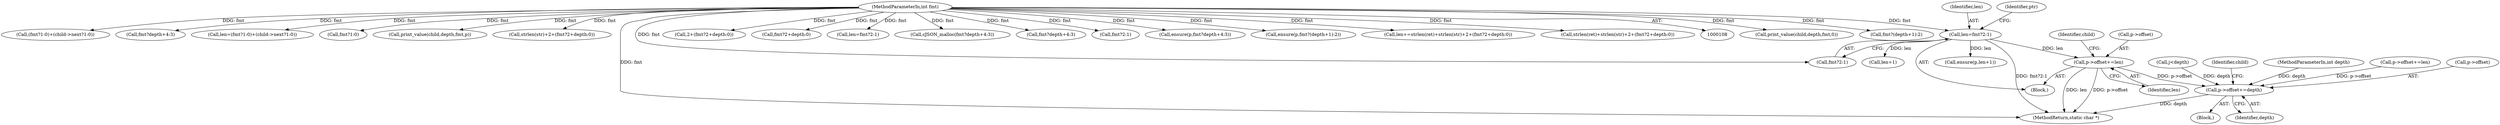 digraph "0_iperf_91f2fa59e8ed80dfbf400add0164ee0e508e412a_42@pointer" {
"1000283" [label="(Call,p->offset+=len)"];
"1000249" [label="(Call,len=fmt?2:1)"];
"1000111" [label="(MethodParameterIn,int fmt)"];
"1000325" [label="(Call,p->offset+=depth)"];
"1000572" [label="(Call,print_value(child,depth,fmt,0))"];
"1000444" [label="(Call,fmt?(depth+1):2)"];
"1000325" [label="(Call,p->offset+=depth)"];
"1000387" [label="(Call,(fmt?1:0)+(child->next?1:0))"];
"1000188" [label="(Call,fmt?depth+4:3)"];
"1000385" [label="(Call,len=(fmt?1:0)+(child->next?1:0))"];
"1000250" [label="(Identifier,len)"];
"1000388" [label="(Call,fmt?1:0)"];
"1000326" [label="(Call,p->offset)"];
"1000287" [label="(Identifier,len)"];
"1000243" [label="(Block,)"];
"1000374" [label="(Call,print_value(child,depth,fmt,p))"];
"1000586" [label="(Call,strlen(str)+2+(fmt?2+depth:0))"];
"1000315" [label="(Call,j<depth)"];
"1000257" [label="(Call,ensure(p,len+1))"];
"1000804" [label="(MethodReturn,static char *)"];
"1000256" [label="(Identifier,ptr)"];
"1000249" [label="(Call,len=fmt?2:1)"];
"1000332" [label="(Identifier,child)"];
"1000284" [label="(Call,p->offset)"];
"1000111" [label="(MethodParameterIn,int fmt)"];
"1000110" [label="(MethodParameterIn,int depth)"];
"1000251" [label="(Call,fmt?2:1)"];
"1000589" [label="(Call,2+(fmt?2+depth:0))"];
"1000289" [label="(Identifier,child)"];
"1000591" [label="(Call,fmt?2+depth:0)"];
"1000300" [label="(Block,)"];
"1000341" [label="(Call,len=fmt?2:1)"];
"1000187" [label="(Call,cJSON_malloc(fmt?depth+4:3))"];
"1000329" [label="(Identifier,depth)"];
"1000283" [label="(Call,p->offset+=len)"];
"1000176" [label="(Call,fmt?depth+4:3)"];
"1000430" [label="(Call,p->offset+=len)"];
"1000343" [label="(Call,fmt?2:1)"];
"1000174" [label="(Call,ensure(p,fmt?depth+4:3))"];
"1000259" [label="(Call,len+1)"];
"1000442" [label="(Call,ensure(p,fmt?(depth+1):2))"];
"1000581" [label="(Call,len+=strlen(ret)+strlen(str)+2+(fmt?2+depth:0))"];
"1000583" [label="(Call,strlen(ret)+strlen(str)+2+(fmt?2+depth:0))"];
"1000283" -> "1000243"  [label="AST: "];
"1000283" -> "1000287"  [label="CFG: "];
"1000284" -> "1000283"  [label="AST: "];
"1000287" -> "1000283"  [label="AST: "];
"1000289" -> "1000283"  [label="CFG: "];
"1000283" -> "1000804"  [label="DDG: p->offset"];
"1000283" -> "1000804"  [label="DDG: len"];
"1000249" -> "1000283"  [label="DDG: len"];
"1000283" -> "1000325"  [label="DDG: p->offset"];
"1000249" -> "1000243"  [label="AST: "];
"1000249" -> "1000251"  [label="CFG: "];
"1000250" -> "1000249"  [label="AST: "];
"1000251" -> "1000249"  [label="AST: "];
"1000256" -> "1000249"  [label="CFG: "];
"1000249" -> "1000804"  [label="DDG: fmt?2:1"];
"1000111" -> "1000249"  [label="DDG: fmt"];
"1000249" -> "1000257"  [label="DDG: len"];
"1000249" -> "1000259"  [label="DDG: len"];
"1000111" -> "1000108"  [label="AST: "];
"1000111" -> "1000804"  [label="DDG: fmt"];
"1000111" -> "1000174"  [label="DDG: fmt"];
"1000111" -> "1000176"  [label="DDG: fmt"];
"1000111" -> "1000187"  [label="DDG: fmt"];
"1000111" -> "1000188"  [label="DDG: fmt"];
"1000111" -> "1000251"  [label="DDG: fmt"];
"1000111" -> "1000341"  [label="DDG: fmt"];
"1000111" -> "1000343"  [label="DDG: fmt"];
"1000111" -> "1000374"  [label="DDG: fmt"];
"1000111" -> "1000385"  [label="DDG: fmt"];
"1000111" -> "1000387"  [label="DDG: fmt"];
"1000111" -> "1000388"  [label="DDG: fmt"];
"1000111" -> "1000442"  [label="DDG: fmt"];
"1000111" -> "1000444"  [label="DDG: fmt"];
"1000111" -> "1000572"  [label="DDG: fmt"];
"1000111" -> "1000581"  [label="DDG: fmt"];
"1000111" -> "1000583"  [label="DDG: fmt"];
"1000111" -> "1000586"  [label="DDG: fmt"];
"1000111" -> "1000589"  [label="DDG: fmt"];
"1000111" -> "1000591"  [label="DDG: fmt"];
"1000325" -> "1000300"  [label="AST: "];
"1000325" -> "1000329"  [label="CFG: "];
"1000326" -> "1000325"  [label="AST: "];
"1000329" -> "1000325"  [label="AST: "];
"1000332" -> "1000325"  [label="CFG: "];
"1000325" -> "1000804"  [label="DDG: depth"];
"1000315" -> "1000325"  [label="DDG: depth"];
"1000110" -> "1000325"  [label="DDG: depth"];
"1000430" -> "1000325"  [label="DDG: p->offset"];
}
